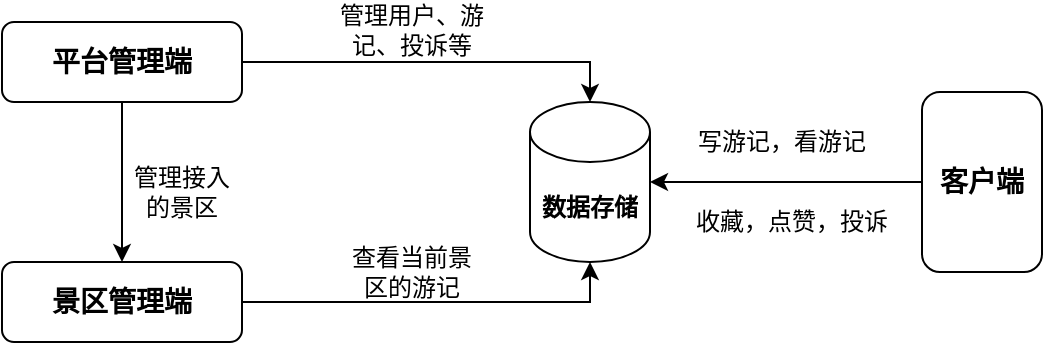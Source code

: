 <mxfile version="14.5.10" type="github">
  <diagram id="WlPiGuOiPXyBFmJKsj1e" name="Page-1">
    <mxGraphModel dx="1151" dy="673" grid="1" gridSize="10" guides="1" tooltips="1" connect="1" arrows="1" fold="1" page="1" pageScale="1" pageWidth="827" pageHeight="1169" math="0" shadow="0">
      <root>
        <mxCell id="0" />
        <mxCell id="1" parent="0" />
        <mxCell id="6J_aTvsIoqjm8uLrtSqi-1" style="edgeStyle=orthogonalEdgeStyle;rounded=0;orthogonalLoop=1;jettySize=auto;html=1;entryX=0.5;entryY=0;entryDx=0;entryDy=0;" edge="1" parent="1" source="6J_aTvsIoqjm8uLrtSqi-2" target="6J_aTvsIoqjm8uLrtSqi-4">
          <mxGeometry relative="1" as="geometry" />
        </mxCell>
        <mxCell id="6J_aTvsIoqjm8uLrtSqi-18" style="edgeStyle=orthogonalEdgeStyle;rounded=0;orthogonalLoop=1;jettySize=auto;html=1;entryX=0.5;entryY=0;entryDx=0;entryDy=0;entryPerimeter=0;" edge="1" parent="1" source="6J_aTvsIoqjm8uLrtSqi-2" target="6J_aTvsIoqjm8uLrtSqi-16">
          <mxGeometry relative="1" as="geometry" />
        </mxCell>
        <mxCell id="6J_aTvsIoqjm8uLrtSqi-2" value="&lt;font style=&quot;font-size: 14px&quot;&gt;平台管理端&lt;/font&gt;" style="rounded=1;whiteSpace=wrap;html=1;fontStyle=1" vertex="1" parent="1">
          <mxGeometry x="150" y="190" width="120" height="40" as="geometry" />
        </mxCell>
        <mxCell id="6J_aTvsIoqjm8uLrtSqi-3" style="edgeStyle=orthogonalEdgeStyle;rounded=0;orthogonalLoop=1;jettySize=auto;html=1;entryX=0.5;entryY=1;entryDx=0;entryDy=0;entryPerimeter=0;" edge="1" parent="1" source="6J_aTvsIoqjm8uLrtSqi-4" target="6J_aTvsIoqjm8uLrtSqi-16">
          <mxGeometry relative="1" as="geometry" />
        </mxCell>
        <mxCell id="6J_aTvsIoqjm8uLrtSqi-4" value="&lt;font style=&quot;font-size: 14px&quot;&gt;景区管理端&lt;/font&gt;" style="rounded=1;whiteSpace=wrap;html=1;fontStyle=1" vertex="1" parent="1">
          <mxGeometry x="150" y="310" width="120" height="40" as="geometry" />
        </mxCell>
        <mxCell id="6J_aTvsIoqjm8uLrtSqi-5" value="管理接入的景区" style="text;html=1;strokeColor=none;fillColor=none;align=center;verticalAlign=middle;whiteSpace=wrap;rounded=0;" vertex="1" parent="1">
          <mxGeometry x="210" y="265" width="60" height="20" as="geometry" />
        </mxCell>
        <mxCell id="6J_aTvsIoqjm8uLrtSqi-20" style="edgeStyle=orthogonalEdgeStyle;rounded=0;orthogonalLoop=1;jettySize=auto;html=1;entryX=1;entryY=0.5;entryDx=0;entryDy=0;entryPerimeter=0;" edge="1" parent="1" source="6J_aTvsIoqjm8uLrtSqi-7" target="6J_aTvsIoqjm8uLrtSqi-16">
          <mxGeometry relative="1" as="geometry" />
        </mxCell>
        <mxCell id="6J_aTvsIoqjm8uLrtSqi-7" value="&lt;font style=&quot;font-size: 14px&quot;&gt;客户端&lt;/font&gt;" style="rounded=1;whiteSpace=wrap;html=1;fontStyle=1" vertex="1" parent="1">
          <mxGeometry x="610" y="225" width="60" height="90" as="geometry" />
        </mxCell>
        <mxCell id="6J_aTvsIoqjm8uLrtSqi-8" value="查看当前景区的游记" style="text;html=1;strokeColor=none;fillColor=none;align=center;verticalAlign=middle;whiteSpace=wrap;rounded=0;" vertex="1" parent="1">
          <mxGeometry x="320" y="305" width="70" height="20" as="geometry" />
        </mxCell>
        <mxCell id="6J_aTvsIoqjm8uLrtSqi-16" value="数据存储" style="shape=cylinder3;whiteSpace=wrap;html=1;boundedLbl=1;backgroundOutline=1;size=15;fontStyle=1" vertex="1" parent="1">
          <mxGeometry x="414" y="230" width="60" height="80" as="geometry" />
        </mxCell>
        <mxCell id="6J_aTvsIoqjm8uLrtSqi-19" value="管理用户、游记、投诉等" style="text;html=1;strokeColor=none;fillColor=none;align=center;verticalAlign=middle;whiteSpace=wrap;rounded=0;" vertex="1" parent="1">
          <mxGeometry x="310" y="184" width="90" height="20" as="geometry" />
        </mxCell>
        <mxCell id="6J_aTvsIoqjm8uLrtSqi-21" value="写游记，看游记" style="text;html=1;strokeColor=none;fillColor=none;align=center;verticalAlign=middle;whiteSpace=wrap;rounded=0;" vertex="1" parent="1">
          <mxGeometry x="495" y="240" width="90" height="20" as="geometry" />
        </mxCell>
        <mxCell id="6J_aTvsIoqjm8uLrtSqi-24" value="收藏，点赞，投诉" style="text;html=1;strokeColor=none;fillColor=none;align=center;verticalAlign=middle;whiteSpace=wrap;rounded=0;" vertex="1" parent="1">
          <mxGeometry x="495" y="280" width="100" height="20" as="geometry" />
        </mxCell>
      </root>
    </mxGraphModel>
  </diagram>
</mxfile>
